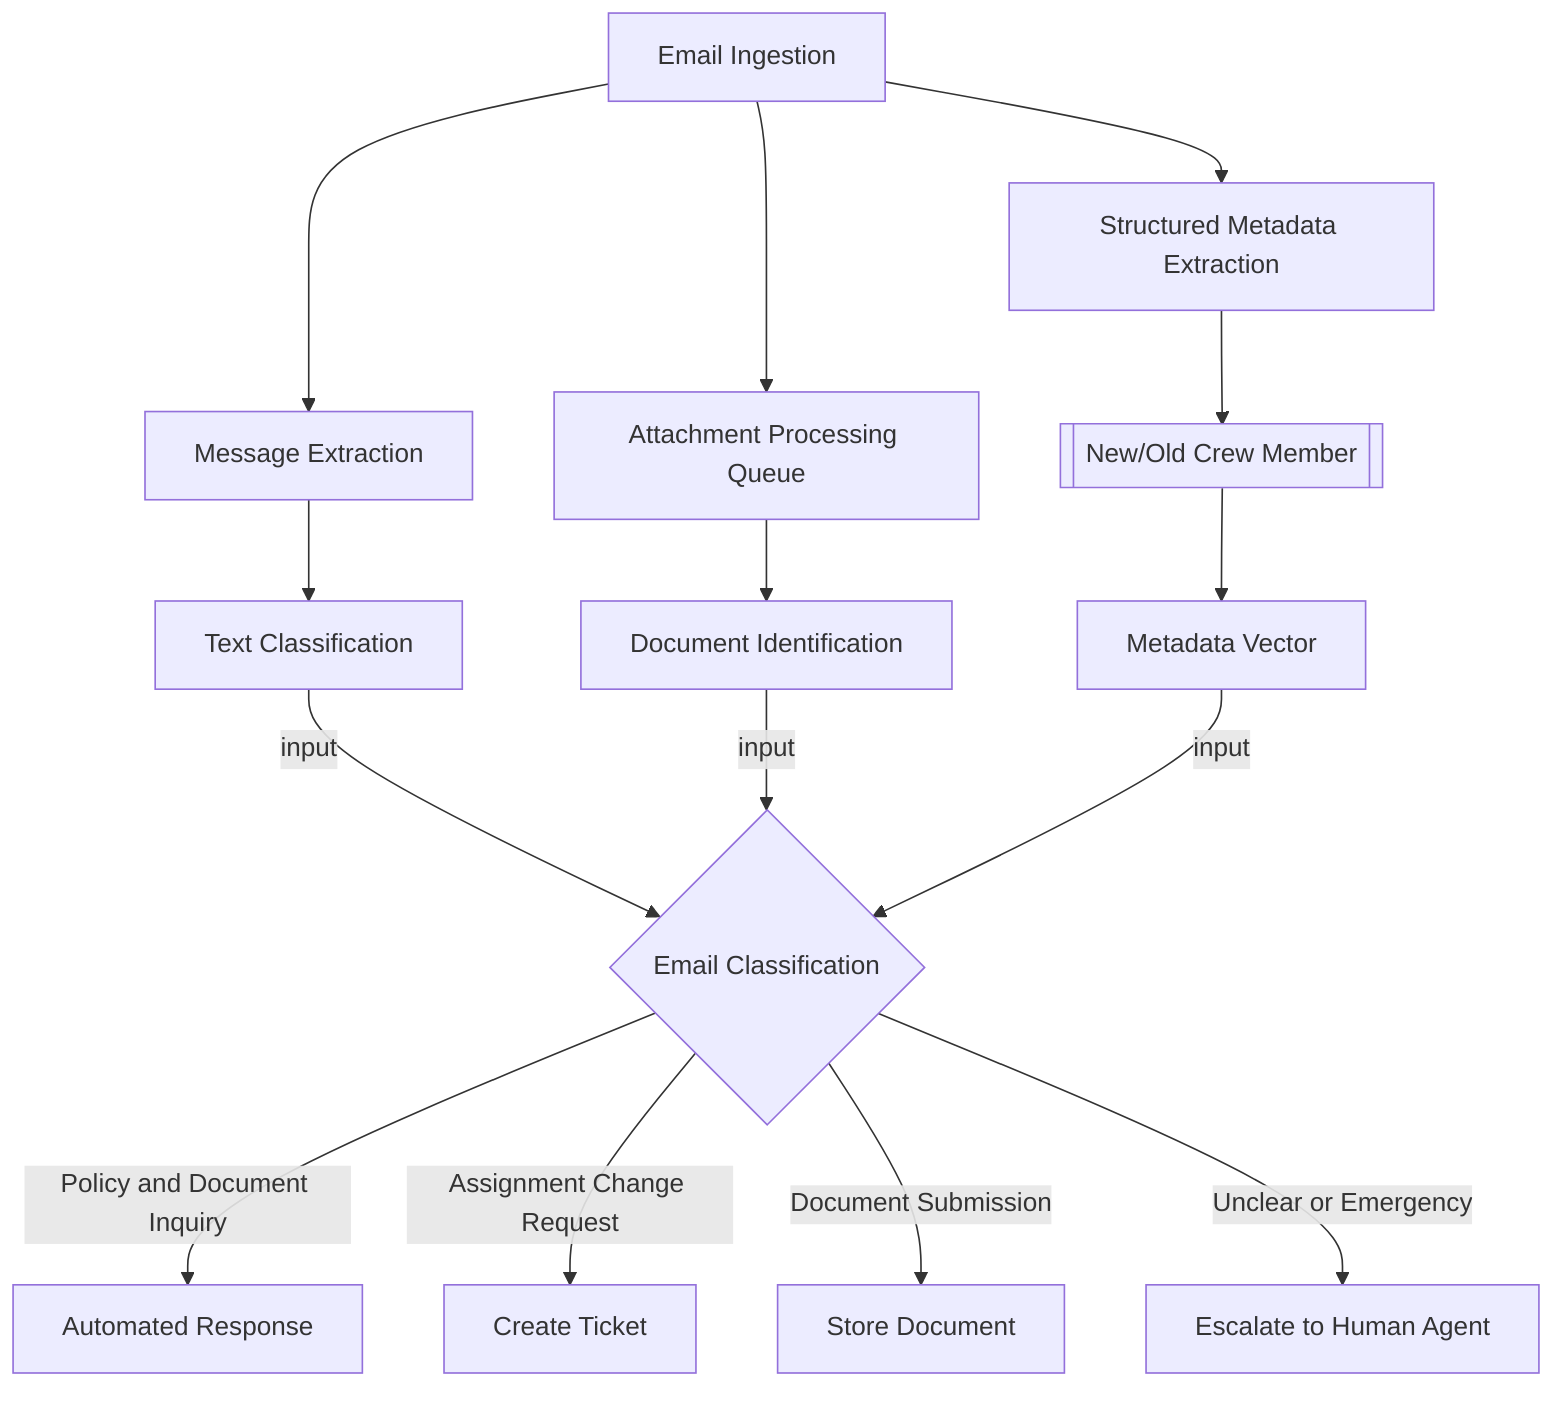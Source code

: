 flowchart TD
    A[Email Ingestion] --> B[Structured Metadata Extraction]
    A --> C[Attachment Processing Queue]
    A --> M[Message Extraction]
    B --> L[[New/Old Crew Member]]
    L --> N[Metadata Vector]
    C --> D[Document Identification]
    M --> E[Text Classification]
    E --> |input| F{Email Classification}
    D --> |input| F{Email Classification}
    N --> |input| F{Email Classification}
    F -->|Policy and Document Inquiry| H[Automated Response]
    F -->|Assignment Change Request| I[Create Ticket]
    F -->|Document Submission| J[Store Document]
    F -->|Unclear or Emergency| K[Escalate to Human Agent]
